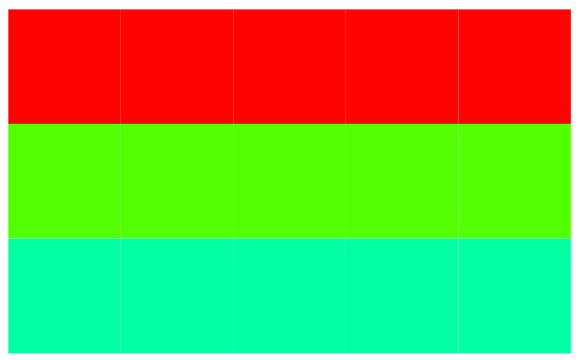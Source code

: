 digraph html{
    image[shape=none, margin=0,label=<
    <TABLE BORDER="0" CELLBORDER="0" CELLSPACING="0" CELLPADDING="20">
        <TR>
            <TD BGCOLOR="#FF0303">   </TD>
            <TD BGCOLOR="#FF0303">   </TD>
            <TD BGCOLOR="#FF0303">   </TD>
            <TD BGCOLOR="#FF0303">   </TD>
            <TD BGCOLOR="#FF0303">   </TD>
        </TR>
        <TR>
            <TD BGCOLOR="#53FF03">   </TD>
            <TD BGCOLOR="#53FF03">   </TD>
            <TD BGCOLOR="#53FF03">   </TD>
            <TD BGCOLOR="#53FF03">   </TD>
            <TD BGCOLOR="#53FF03">   </TD>
        </TR>
        <TR>
            <TD BGCOLOR="#03FFA3">   </TD>
            <TD BGCOLOR="#03FFA3">   </TD>
            <TD BGCOLOR="#03FFA3">   </TD>
            <TD BGCOLOR="#03FFA3">   </TD>
            <TD BGCOLOR="#03FFA3">   </TD>
        </TR>
        
    </TABLE>>];
}